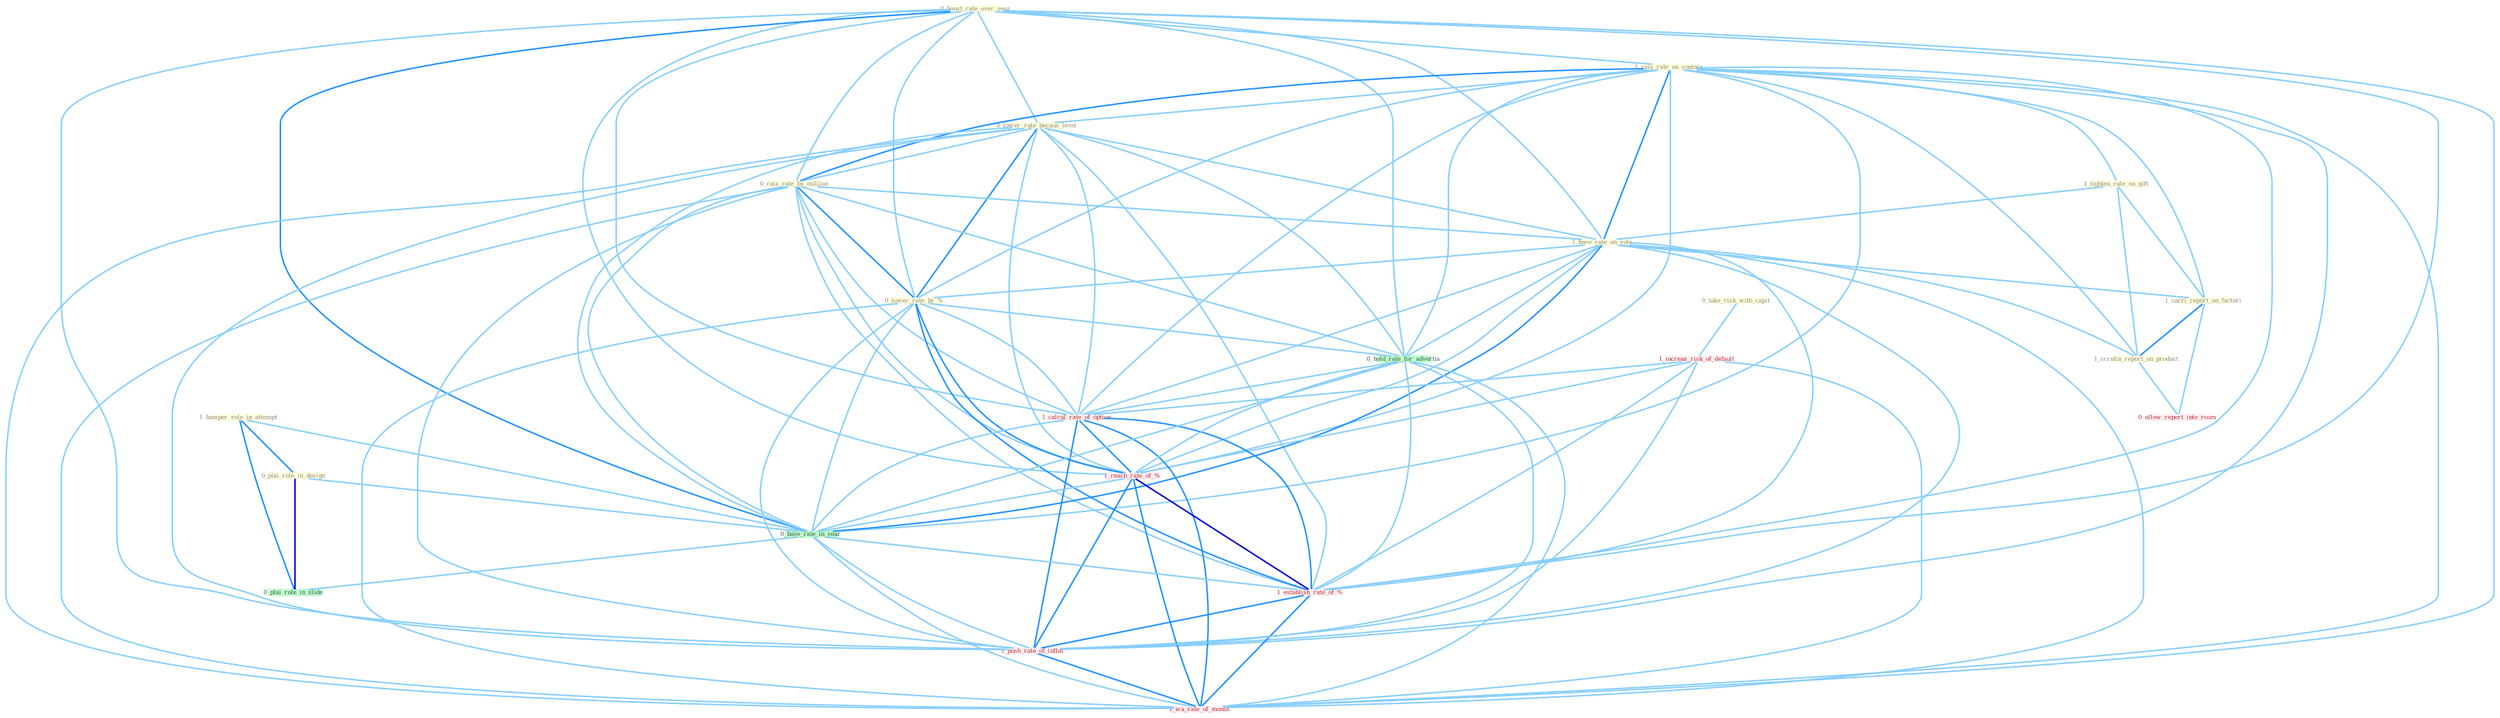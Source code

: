 Graph G{ 
    node
    [shape=polygon,style=filled,width=.5,height=.06,color="#BDFCC9",fixedsize=true,fontsize=4,
    fontcolor="#2f4f4f"];
    {node
    [color="#ffffe0", fontcolor="#8b7d6b"] "1_hamper_role_in_attempt " "0_boost_rate_over_year " "1_rais_rate_on_contain " "0_take_risk_with_capit " "0_lower_rate_becaus_level " "0_rais_rate_by_million " "0_plai_role_in_design " "1_tighten_rule_on_gift " "1_have_rate_on_vote " "1_carri_report_on_factori " "0_lower_rate_by_% " "1_scrutin_report_on_product "}
{node [color="#fff0f5", fontcolor="#b22222"] "1_increas_risk_of_default " "0_allow_report_into_room " "1_calcul_rate_of_option " "1_reach_rate_of_% " "1_establish_rate_of_% " "1_push_rate_of_inflat " "1_wa_rate_of_month "}
edge [color="#B0E2FF"];

	"1_hamper_role_in_attempt " -- "0_plai_role_in_design " [w="2", color="#1e90ff" , len=0.8];
	"1_hamper_role_in_attempt " -- "0_have_rate_in_year " [w="1", color="#87cefa" ];
	"1_hamper_role_in_attempt " -- "0_plai_role_in_slide " [w="2", color="#1e90ff" , len=0.8];
	"0_boost_rate_over_year " -- "1_rais_rate_on_contain " [w="1", color="#87cefa" ];
	"0_boost_rate_over_year " -- "0_lower_rate_becaus_level " [w="1", color="#87cefa" ];
	"0_boost_rate_over_year " -- "0_rais_rate_by_million " [w="1", color="#87cefa" ];
	"0_boost_rate_over_year " -- "1_have_rate_on_vote " [w="1", color="#87cefa" ];
	"0_boost_rate_over_year " -- "0_lower_rate_by_% " [w="1", color="#87cefa" ];
	"0_boost_rate_over_year " -- "0_hold_rate_for_advertis " [w="1", color="#87cefa" ];
	"0_boost_rate_over_year " -- "1_calcul_rate_of_option " [w="1", color="#87cefa" ];
	"0_boost_rate_over_year " -- "1_reach_rate_of_% " [w="1", color="#87cefa" ];
	"0_boost_rate_over_year " -- "0_have_rate_in_year " [w="2", color="#1e90ff" , len=0.8];
	"0_boost_rate_over_year " -- "1_establish_rate_of_% " [w="1", color="#87cefa" ];
	"0_boost_rate_over_year " -- "1_push_rate_of_inflat " [w="1", color="#87cefa" ];
	"0_boost_rate_over_year " -- "1_wa_rate_of_month " [w="1", color="#87cefa" ];
	"1_rais_rate_on_contain " -- "0_lower_rate_becaus_level " [w="1", color="#87cefa" ];
	"1_rais_rate_on_contain " -- "0_rais_rate_by_million " [w="2", color="#1e90ff" , len=0.8];
	"1_rais_rate_on_contain " -- "1_tighten_rule_on_gift " [w="1", color="#87cefa" ];
	"1_rais_rate_on_contain " -- "1_have_rate_on_vote " [w="2", color="#1e90ff" , len=0.8];
	"1_rais_rate_on_contain " -- "1_carri_report_on_factori " [w="1", color="#87cefa" ];
	"1_rais_rate_on_contain " -- "0_lower_rate_by_% " [w="1", color="#87cefa" ];
	"1_rais_rate_on_contain " -- "1_scrutin_report_on_product " [w="1", color="#87cefa" ];
	"1_rais_rate_on_contain " -- "0_hold_rate_for_advertis " [w="1", color="#87cefa" ];
	"1_rais_rate_on_contain " -- "1_calcul_rate_of_option " [w="1", color="#87cefa" ];
	"1_rais_rate_on_contain " -- "1_reach_rate_of_% " [w="1", color="#87cefa" ];
	"1_rais_rate_on_contain " -- "0_have_rate_in_year " [w="1", color="#87cefa" ];
	"1_rais_rate_on_contain " -- "1_establish_rate_of_% " [w="1", color="#87cefa" ];
	"1_rais_rate_on_contain " -- "1_push_rate_of_inflat " [w="1", color="#87cefa" ];
	"1_rais_rate_on_contain " -- "1_wa_rate_of_month " [w="1", color="#87cefa" ];
	"0_take_risk_with_capit " -- "1_increas_risk_of_default " [w="1", color="#87cefa" ];
	"0_lower_rate_becaus_level " -- "0_rais_rate_by_million " [w="1", color="#87cefa" ];
	"0_lower_rate_becaus_level " -- "1_have_rate_on_vote " [w="1", color="#87cefa" ];
	"0_lower_rate_becaus_level " -- "0_lower_rate_by_% " [w="2", color="#1e90ff" , len=0.8];
	"0_lower_rate_becaus_level " -- "0_hold_rate_for_advertis " [w="1", color="#87cefa" ];
	"0_lower_rate_becaus_level " -- "1_calcul_rate_of_option " [w="1", color="#87cefa" ];
	"0_lower_rate_becaus_level " -- "1_reach_rate_of_% " [w="1", color="#87cefa" ];
	"0_lower_rate_becaus_level " -- "0_have_rate_in_year " [w="1", color="#87cefa" ];
	"0_lower_rate_becaus_level " -- "1_establish_rate_of_% " [w="1", color="#87cefa" ];
	"0_lower_rate_becaus_level " -- "1_push_rate_of_inflat " [w="1", color="#87cefa" ];
	"0_lower_rate_becaus_level " -- "1_wa_rate_of_month " [w="1", color="#87cefa" ];
	"0_rais_rate_by_million " -- "1_have_rate_on_vote " [w="1", color="#87cefa" ];
	"0_rais_rate_by_million " -- "0_lower_rate_by_% " [w="2", color="#1e90ff" , len=0.8];
	"0_rais_rate_by_million " -- "0_hold_rate_for_advertis " [w="1", color="#87cefa" ];
	"0_rais_rate_by_million " -- "1_calcul_rate_of_option " [w="1", color="#87cefa" ];
	"0_rais_rate_by_million " -- "1_reach_rate_of_% " [w="1", color="#87cefa" ];
	"0_rais_rate_by_million " -- "0_have_rate_in_year " [w="1", color="#87cefa" ];
	"0_rais_rate_by_million " -- "1_establish_rate_of_% " [w="1", color="#87cefa" ];
	"0_rais_rate_by_million " -- "1_push_rate_of_inflat " [w="1", color="#87cefa" ];
	"0_rais_rate_by_million " -- "1_wa_rate_of_month " [w="1", color="#87cefa" ];
	"0_plai_role_in_design " -- "0_have_rate_in_year " [w="1", color="#87cefa" ];
	"0_plai_role_in_design " -- "0_plai_role_in_slide " [w="3", color="#0000cd" , len=0.6];
	"1_tighten_rule_on_gift " -- "1_have_rate_on_vote " [w="1", color="#87cefa" ];
	"1_tighten_rule_on_gift " -- "1_carri_report_on_factori " [w="1", color="#87cefa" ];
	"1_tighten_rule_on_gift " -- "1_scrutin_report_on_product " [w="1", color="#87cefa" ];
	"1_have_rate_on_vote " -- "1_carri_report_on_factori " [w="1", color="#87cefa" ];
	"1_have_rate_on_vote " -- "0_lower_rate_by_% " [w="1", color="#87cefa" ];
	"1_have_rate_on_vote " -- "1_scrutin_report_on_product " [w="1", color="#87cefa" ];
	"1_have_rate_on_vote " -- "0_hold_rate_for_advertis " [w="1", color="#87cefa" ];
	"1_have_rate_on_vote " -- "1_calcul_rate_of_option " [w="1", color="#87cefa" ];
	"1_have_rate_on_vote " -- "1_reach_rate_of_% " [w="1", color="#87cefa" ];
	"1_have_rate_on_vote " -- "0_have_rate_in_year " [w="2", color="#1e90ff" , len=0.8];
	"1_have_rate_on_vote " -- "1_establish_rate_of_% " [w="1", color="#87cefa" ];
	"1_have_rate_on_vote " -- "1_push_rate_of_inflat " [w="1", color="#87cefa" ];
	"1_have_rate_on_vote " -- "1_wa_rate_of_month " [w="1", color="#87cefa" ];
	"1_carri_report_on_factori " -- "1_scrutin_report_on_product " [w="2", color="#1e90ff" , len=0.8];
	"1_carri_report_on_factori " -- "0_allow_report_into_room " [w="1", color="#87cefa" ];
	"0_lower_rate_by_% " -- "0_hold_rate_for_advertis " [w="1", color="#87cefa" ];
	"0_lower_rate_by_% " -- "1_calcul_rate_of_option " [w="1", color="#87cefa" ];
	"0_lower_rate_by_% " -- "1_reach_rate_of_% " [w="2", color="#1e90ff" , len=0.8];
	"0_lower_rate_by_% " -- "0_have_rate_in_year " [w="1", color="#87cefa" ];
	"0_lower_rate_by_% " -- "1_establish_rate_of_% " [w="2", color="#1e90ff" , len=0.8];
	"0_lower_rate_by_% " -- "1_push_rate_of_inflat " [w="1", color="#87cefa" ];
	"0_lower_rate_by_% " -- "1_wa_rate_of_month " [w="1", color="#87cefa" ];
	"1_scrutin_report_on_product " -- "0_allow_report_into_room " [w="1", color="#87cefa" ];
	"1_increas_risk_of_default " -- "1_calcul_rate_of_option " [w="1", color="#87cefa" ];
	"1_increas_risk_of_default " -- "1_reach_rate_of_% " [w="1", color="#87cefa" ];
	"1_increas_risk_of_default " -- "1_establish_rate_of_% " [w="1", color="#87cefa" ];
	"1_increas_risk_of_default " -- "1_push_rate_of_inflat " [w="1", color="#87cefa" ];
	"1_increas_risk_of_default " -- "1_wa_rate_of_month " [w="1", color="#87cefa" ];
	"0_hold_rate_for_advertis " -- "1_calcul_rate_of_option " [w="1", color="#87cefa" ];
	"0_hold_rate_for_advertis " -- "1_reach_rate_of_% " [w="1", color="#87cefa" ];
	"0_hold_rate_for_advertis " -- "0_have_rate_in_year " [w="1", color="#87cefa" ];
	"0_hold_rate_for_advertis " -- "1_establish_rate_of_% " [w="1", color="#87cefa" ];
	"0_hold_rate_for_advertis " -- "1_push_rate_of_inflat " [w="1", color="#87cefa" ];
	"0_hold_rate_for_advertis " -- "1_wa_rate_of_month " [w="1", color="#87cefa" ];
	"1_calcul_rate_of_option " -- "1_reach_rate_of_% " [w="2", color="#1e90ff" , len=0.8];
	"1_calcul_rate_of_option " -- "0_have_rate_in_year " [w="1", color="#87cefa" ];
	"1_calcul_rate_of_option " -- "1_establish_rate_of_% " [w="2", color="#1e90ff" , len=0.8];
	"1_calcul_rate_of_option " -- "1_push_rate_of_inflat " [w="2", color="#1e90ff" , len=0.8];
	"1_calcul_rate_of_option " -- "1_wa_rate_of_month " [w="2", color="#1e90ff" , len=0.8];
	"1_reach_rate_of_% " -- "0_have_rate_in_year " [w="1", color="#87cefa" ];
	"1_reach_rate_of_% " -- "1_establish_rate_of_% " [w="3", color="#0000cd" , len=0.6];
	"1_reach_rate_of_% " -- "1_push_rate_of_inflat " [w="2", color="#1e90ff" , len=0.8];
	"1_reach_rate_of_% " -- "1_wa_rate_of_month " [w="2", color="#1e90ff" , len=0.8];
	"0_have_rate_in_year " -- "1_establish_rate_of_% " [w="1", color="#87cefa" ];
	"0_have_rate_in_year " -- "0_plai_role_in_slide " [w="1", color="#87cefa" ];
	"0_have_rate_in_year " -- "1_push_rate_of_inflat " [w="1", color="#87cefa" ];
	"0_have_rate_in_year " -- "1_wa_rate_of_month " [w="1", color="#87cefa" ];
	"1_establish_rate_of_% " -- "1_push_rate_of_inflat " [w="2", color="#1e90ff" , len=0.8];
	"1_establish_rate_of_% " -- "1_wa_rate_of_month " [w="2", color="#1e90ff" , len=0.8];
	"1_push_rate_of_inflat " -- "1_wa_rate_of_month " [w="2", color="#1e90ff" , len=0.8];
}